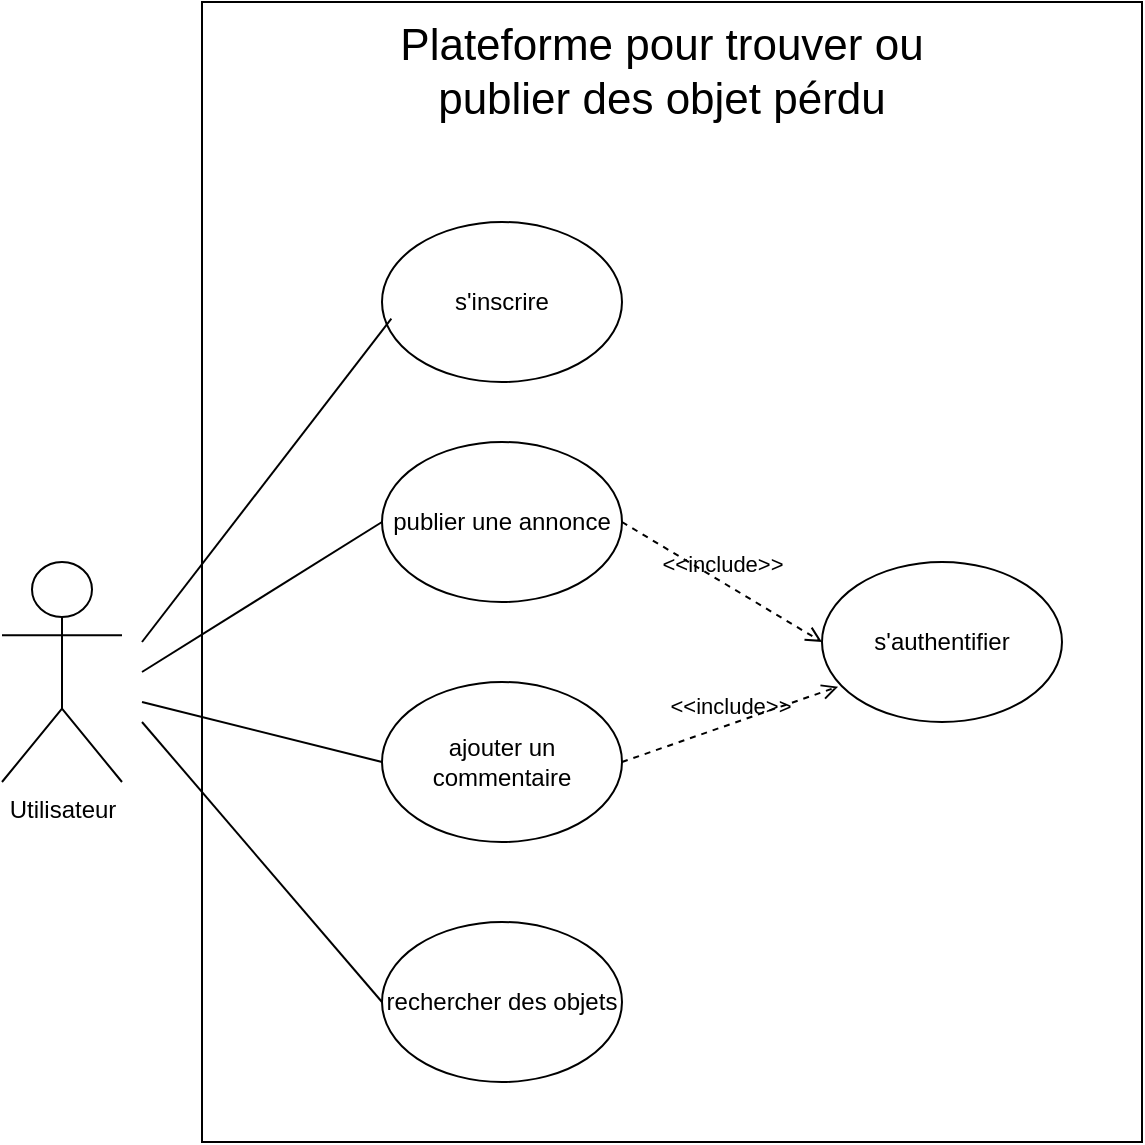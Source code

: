 <mxfile version="26.0.9">
  <diagram name="Page-1" id="EgeyweiTuIXJqiRWAHfw">
    <mxGraphModel dx="1418" dy="902" grid="1" gridSize="10" guides="1" tooltips="1" connect="1" arrows="1" fold="1" page="1" pageScale="1" pageWidth="827" pageHeight="1169" math="0" shadow="0">
      <root>
        <mxCell id="0" />
        <mxCell id="1" parent="0" />
        <mxCell id="UYn1bIg7BdbCypP9G_8U-17" value="" style="group" vertex="1" connectable="0" parent="1">
          <mxGeometry x="129" y="130" width="570" height="570" as="geometry" />
        </mxCell>
        <mxCell id="UYn1bIg7BdbCypP9G_8U-1" value="Utilisateur" style="shape=umlActor;verticalLabelPosition=bottom;verticalAlign=top;html=1;outlineConnect=0;" vertex="1" parent="UYn1bIg7BdbCypP9G_8U-17">
          <mxGeometry y="280" width="60" height="110" as="geometry" />
        </mxCell>
        <mxCell id="UYn1bIg7BdbCypP9G_8U-2" value="s&#39;inscrire" style="ellipse;whiteSpace=wrap;html=1;" vertex="1" parent="UYn1bIg7BdbCypP9G_8U-17">
          <mxGeometry x="190" y="110" width="120" height="80" as="geometry" />
        </mxCell>
        <mxCell id="UYn1bIg7BdbCypP9G_8U-3" value="publier une annonce" style="ellipse;whiteSpace=wrap;html=1;" vertex="1" parent="UYn1bIg7BdbCypP9G_8U-17">
          <mxGeometry x="190" y="220" width="120" height="80" as="geometry" />
        </mxCell>
        <mxCell id="UYn1bIg7BdbCypP9G_8U-5" value="ajouter un commentaire" style="ellipse;whiteSpace=wrap;html=1;" vertex="1" parent="UYn1bIg7BdbCypP9G_8U-17">
          <mxGeometry x="190" y="340" width="120" height="80" as="geometry" />
        </mxCell>
        <mxCell id="UYn1bIg7BdbCypP9G_8U-6" value="rechercher des objets" style="ellipse;whiteSpace=wrap;html=1;" vertex="1" parent="UYn1bIg7BdbCypP9G_8U-17">
          <mxGeometry x="190" y="460" width="120" height="80" as="geometry" />
        </mxCell>
        <mxCell id="UYn1bIg7BdbCypP9G_8U-8" value="s&#39;authentifier" style="ellipse;whiteSpace=wrap;html=1;" vertex="1" parent="UYn1bIg7BdbCypP9G_8U-17">
          <mxGeometry x="410" y="280" width="120" height="80" as="geometry" />
        </mxCell>
        <mxCell id="UYn1bIg7BdbCypP9G_8U-9" value="" style="endArrow=none;html=1;rounded=0;entryX=0.039;entryY=0.604;entryDx=0;entryDy=0;entryPerimeter=0;" edge="1" parent="UYn1bIg7BdbCypP9G_8U-17" target="UYn1bIg7BdbCypP9G_8U-2">
          <mxGeometry width="50" height="50" relative="1" as="geometry">
            <mxPoint x="70" y="320" as="sourcePoint" />
            <mxPoint x="240" y="320" as="targetPoint" />
          </mxGeometry>
        </mxCell>
        <mxCell id="UYn1bIg7BdbCypP9G_8U-10" value="" style="endArrow=none;html=1;rounded=0;entryX=0;entryY=0.5;entryDx=0;entryDy=0;" edge="1" parent="UYn1bIg7BdbCypP9G_8U-17" target="UYn1bIg7BdbCypP9G_8U-3">
          <mxGeometry width="50" height="50" relative="1" as="geometry">
            <mxPoint x="70" y="335" as="sourcePoint" />
            <mxPoint x="205" y="168" as="targetPoint" />
          </mxGeometry>
        </mxCell>
        <mxCell id="UYn1bIg7BdbCypP9G_8U-11" value="" style="endArrow=none;html=1;rounded=0;entryX=0;entryY=0.5;entryDx=0;entryDy=0;" edge="1" parent="UYn1bIg7BdbCypP9G_8U-17" target="UYn1bIg7BdbCypP9G_8U-5">
          <mxGeometry width="50" height="50" relative="1" as="geometry">
            <mxPoint x="70" y="350" as="sourcePoint" />
            <mxPoint x="200" y="270" as="targetPoint" />
          </mxGeometry>
        </mxCell>
        <mxCell id="UYn1bIg7BdbCypP9G_8U-12" value="" style="endArrow=none;html=1;rounded=0;entryX=0;entryY=0.5;entryDx=0;entryDy=0;" edge="1" parent="UYn1bIg7BdbCypP9G_8U-17" target="UYn1bIg7BdbCypP9G_8U-6">
          <mxGeometry width="50" height="50" relative="1" as="geometry">
            <mxPoint x="70" y="360" as="sourcePoint" />
            <mxPoint x="200" y="390" as="targetPoint" />
          </mxGeometry>
        </mxCell>
        <mxCell id="UYn1bIg7BdbCypP9G_8U-13" value="&amp;lt;&amp;lt;include&amp;gt;&amp;gt;" style="html=1;verticalAlign=bottom;labelBackgroundColor=none;endArrow=open;endFill=0;dashed=1;rounded=0;entryX=0;entryY=0.5;entryDx=0;entryDy=0;exitX=1;exitY=0.5;exitDx=0;exitDy=0;" edge="1" parent="UYn1bIg7BdbCypP9G_8U-17" source="UYn1bIg7BdbCypP9G_8U-3" target="UYn1bIg7BdbCypP9G_8U-8">
          <mxGeometry width="160" relative="1" as="geometry">
            <mxPoint x="130" y="340" as="sourcePoint" />
            <mxPoint x="290" y="340" as="targetPoint" />
          </mxGeometry>
        </mxCell>
        <mxCell id="UYn1bIg7BdbCypP9G_8U-14" value="&amp;lt;&amp;lt;include&amp;gt;&amp;gt;" style="html=1;verticalAlign=bottom;labelBackgroundColor=none;endArrow=open;endFill=0;dashed=1;rounded=0;entryX=0.067;entryY=0.779;entryDx=0;entryDy=0;exitX=1;exitY=0.5;exitDx=0;exitDy=0;entryPerimeter=0;" edge="1" parent="UYn1bIg7BdbCypP9G_8U-17" source="UYn1bIg7BdbCypP9G_8U-5" target="UYn1bIg7BdbCypP9G_8U-8">
          <mxGeometry width="160" relative="1" as="geometry">
            <mxPoint x="320" y="270" as="sourcePoint" />
            <mxPoint x="420" y="330" as="targetPoint" />
          </mxGeometry>
        </mxCell>
        <mxCell id="UYn1bIg7BdbCypP9G_8U-15" value="" style="rounded=0;whiteSpace=wrap;html=1;fillColor=none;" vertex="1" parent="UYn1bIg7BdbCypP9G_8U-17">
          <mxGeometry x="100" width="470" height="570" as="geometry" />
        </mxCell>
        <mxCell id="UYn1bIg7BdbCypP9G_8U-16" value="Plateforme pour trouver ou publier des objet pérdu" style="text;html=1;align=center;verticalAlign=middle;whiteSpace=wrap;rounded=0;fontSize=22;" vertex="1" parent="UYn1bIg7BdbCypP9G_8U-17">
          <mxGeometry x="190" y="20" width="280" height="30" as="geometry" />
        </mxCell>
      </root>
    </mxGraphModel>
  </diagram>
</mxfile>
